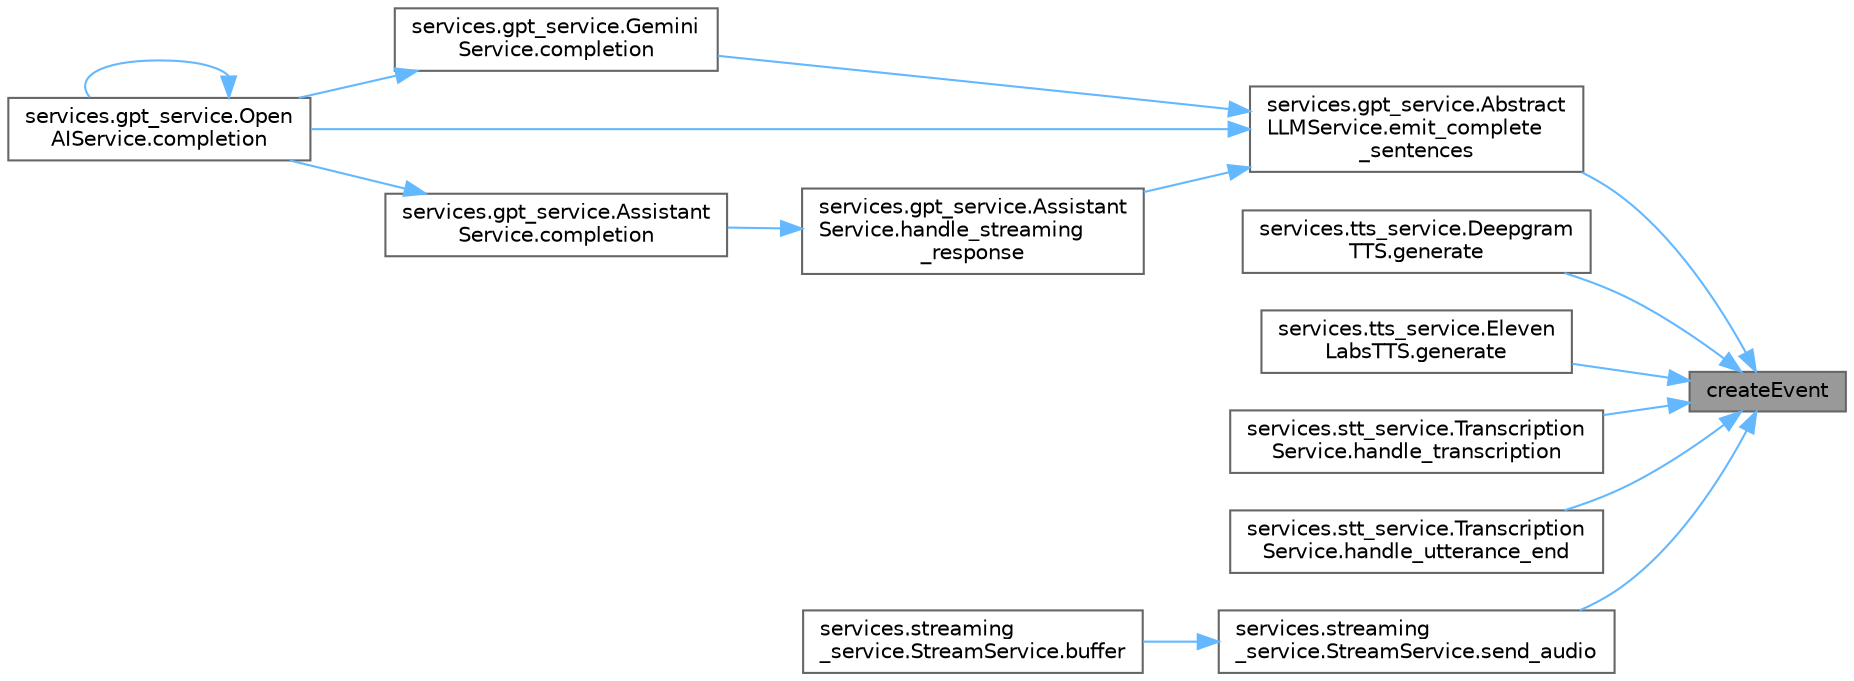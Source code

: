 digraph "createEvent"
{
 // LATEX_PDF_SIZE
  bgcolor="transparent";
  edge [fontname=Helvetica,fontsize=10,labelfontname=Helvetica,labelfontsize=10];
  node [fontname=Helvetica,fontsize=10,shape=box,height=0.2,width=0.4];
  rankdir="RL";
  Node1 [id="Node000001",label="createEvent",height=0.2,width=0.4,color="gray40", fillcolor="grey60", style="filled", fontcolor="black",tooltip=" "];
  Node1 -> Node2 [id="edge15_Node000001_Node000002",dir="back",color="steelblue1",style="solid",tooltip=" "];
  Node2 [id="Node000002",label="services.gpt_service.Abstract\lLLMService.emit_complete\l_sentences",height=0.2,width=0.4,color="grey40", fillcolor="white", style="filled",URL="$classservices_1_1gpt__service_1_1_abstract_l_l_m_service.html#a01682f7dddb2777b9499737564c132cf",tooltip=" "];
  Node2 -> Node3 [id="edge16_Node000002_Node000003",dir="back",color="steelblue1",style="solid",tooltip=" "];
  Node3 [id="Node000003",label="services.gpt_service.Gemini\lService.completion",height=0.2,width=0.4,color="grey40", fillcolor="white", style="filled",URL="$classservices_1_1gpt__service_1_1_gemini_service.html#a8683968d4e3145b6c20b2c3cca00edde",tooltip=" "];
  Node3 -> Node4 [id="edge17_Node000003_Node000004",dir="back",color="steelblue1",style="solid",tooltip=" "];
  Node4 [id="Node000004",label="services.gpt_service.Open\lAIService.completion",height=0.2,width=0.4,color="grey40", fillcolor="white", style="filled",URL="$classservices_1_1gpt__service_1_1_open_a_i_service.html#a8683968d4e3145b6c20b2c3cca00edde",tooltip=" "];
  Node4 -> Node4 [id="edge18_Node000004_Node000004",dir="back",color="steelblue1",style="solid",tooltip=" "];
  Node2 -> Node4 [id="edge19_Node000002_Node000004",dir="back",color="steelblue1",style="solid",tooltip=" "];
  Node2 -> Node5 [id="edge20_Node000002_Node000005",dir="back",color="steelblue1",style="solid",tooltip=" "];
  Node5 [id="Node000005",label="services.gpt_service.Assistant\lService.handle_streaming\l_response",height=0.2,width=0.4,color="grey40", fillcolor="white", style="filled",URL="$classservices_1_1gpt__service_1_1_assistant_service.html#a550a9c984b3b99a65e29c54b42482549",tooltip=" "];
  Node5 -> Node6 [id="edge21_Node000005_Node000006",dir="back",color="steelblue1",style="solid",tooltip=" "];
  Node6 [id="Node000006",label="services.gpt_service.Assistant\lService.completion",height=0.2,width=0.4,color="grey40", fillcolor="white", style="filled",URL="$classservices_1_1gpt__service_1_1_assistant_service.html#a8683968d4e3145b6c20b2c3cca00edde",tooltip=" "];
  Node6 -> Node4 [id="edge22_Node000006_Node000004",dir="back",color="steelblue1",style="solid",tooltip=" "];
  Node1 -> Node7 [id="edge23_Node000001_Node000007",dir="back",color="steelblue1",style="solid",tooltip=" "];
  Node7 [id="Node000007",label="services.tts_service.Deepgram\lTTS.generate",height=0.2,width=0.4,color="grey40", fillcolor="white", style="filled",URL="$classservices_1_1tts__service_1_1_deepgram_t_t_s.html#a766e368ad8b2dae2fa64929ae72d4061",tooltip=" "];
  Node1 -> Node8 [id="edge24_Node000001_Node000008",dir="back",color="steelblue1",style="solid",tooltip=" "];
  Node8 [id="Node000008",label="services.tts_service.Eleven\lLabsTTS.generate",height=0.2,width=0.4,color="grey40", fillcolor="white", style="filled",URL="$classservices_1_1tts__service_1_1_eleven_labs_t_t_s.html#a45621db7aedcdad610b0d10294d8fe19",tooltip=" "];
  Node1 -> Node9 [id="edge25_Node000001_Node000009",dir="back",color="steelblue1",style="solid",tooltip=" "];
  Node9 [id="Node000009",label="services.stt_service.Transcription\lService.handle_transcription",height=0.2,width=0.4,color="grey40", fillcolor="white", style="filled",URL="$classservices_1_1stt__service_1_1_transcription_service.html#a43020414e41e57c94c36b4a00118caf7",tooltip=" "];
  Node1 -> Node10 [id="edge26_Node000001_Node000010",dir="back",color="steelblue1",style="solid",tooltip=" "];
  Node10 [id="Node000010",label="services.stt_service.Transcription\lService.handle_utterance_end",height=0.2,width=0.4,color="grey40", fillcolor="white", style="filled",URL="$classservices_1_1stt__service_1_1_transcription_service.html#a070e686fcb21a1e5ec44d3b9acf07ae6",tooltip=" "];
  Node1 -> Node11 [id="edge27_Node000001_Node000011",dir="back",color="steelblue1",style="solid",tooltip=" "];
  Node11 [id="Node000011",label="services.streaming\l_service.StreamService.send_audio",height=0.2,width=0.4,color="grey40", fillcolor="white", style="filled",URL="$classservices_1_1streaming__service_1_1_stream_service.html#a038b22e1ed6a22ab7779e7ea254513fd",tooltip=" "];
  Node11 -> Node12 [id="edge28_Node000011_Node000012",dir="back",color="steelblue1",style="solid",tooltip=" "];
  Node12 [id="Node000012",label="services.streaming\l_service.StreamService.buffer",height=0.2,width=0.4,color="grey40", fillcolor="white", style="filled",URL="$classservices_1_1streaming__service_1_1_stream_service.html#abaa8d74a6e33fc783a991ee3945dafc1",tooltip=" "];
}
